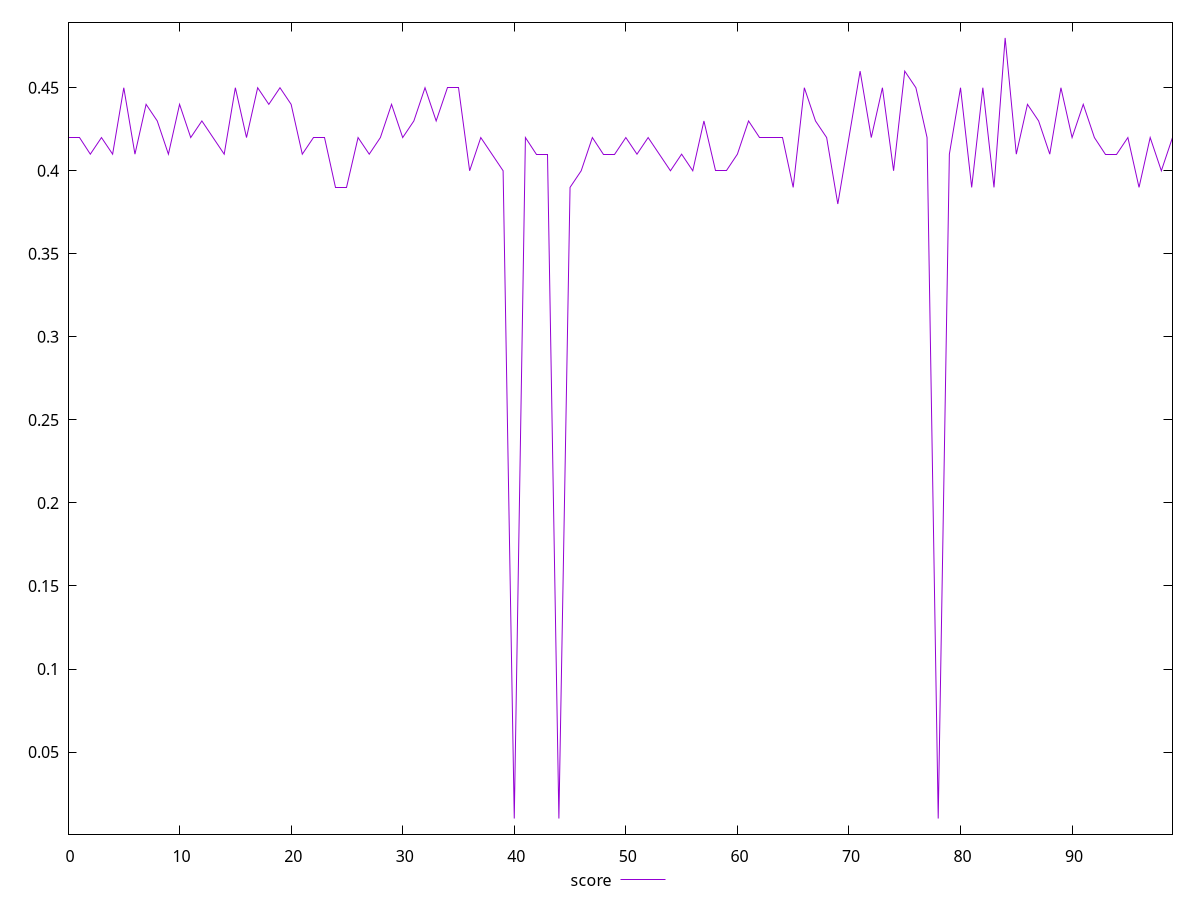 reset

$score <<EOF
0 0.42
1 0.42
2 0.41
3 0.42
4 0.41
5 0.45
6 0.41
7 0.44
8 0.43
9 0.41
10 0.44
11 0.42
12 0.43
13 0.42
14 0.41
15 0.45
16 0.42
17 0.45
18 0.44
19 0.45
20 0.44
21 0.41
22 0.42
23 0.42
24 0.39
25 0.39
26 0.42
27 0.41
28 0.42
29 0.44
30 0.42
31 0.43
32 0.45
33 0.43
34 0.45
35 0.45
36 0.4
37 0.42
38 0.41
39 0.4
40 0.01
41 0.42
42 0.41
43 0.41
44 0.01
45 0.39
46 0.4
47 0.42
48 0.41
49 0.41
50 0.42
51 0.41
52 0.42
53 0.41
54 0.4
55 0.41
56 0.4
57 0.43
58 0.4
59 0.4
60 0.41
61 0.43
62 0.42
63 0.42
64 0.42
65 0.39
66 0.45
67 0.43
68 0.42
69 0.38
70 0.42
71 0.46
72 0.42
73 0.45
74 0.4
75 0.46
76 0.45
77 0.42
78 0.01
79 0.41
80 0.45
81 0.39
82 0.45
83 0.39
84 0.48
85 0.41
86 0.44
87 0.43
88 0.41
89 0.45
90 0.42
91 0.44
92 0.42
93 0.41
94 0.41
95 0.42
96 0.39
97 0.42
98 0.4
99 0.42
EOF

set key outside below
set xrange [0:99]
set yrange [0.0005999999999999998:0.4894]
set trange [0.0005999999999999998:0.4894]
set terminal svg size 640, 500 enhanced background rgb 'white'
set output "reprap/render-blocking-resources/samples/pages+cached+noexternal+nomedia+nocss+nojs/score/values.svg"

plot $score title "score" with line

reset
